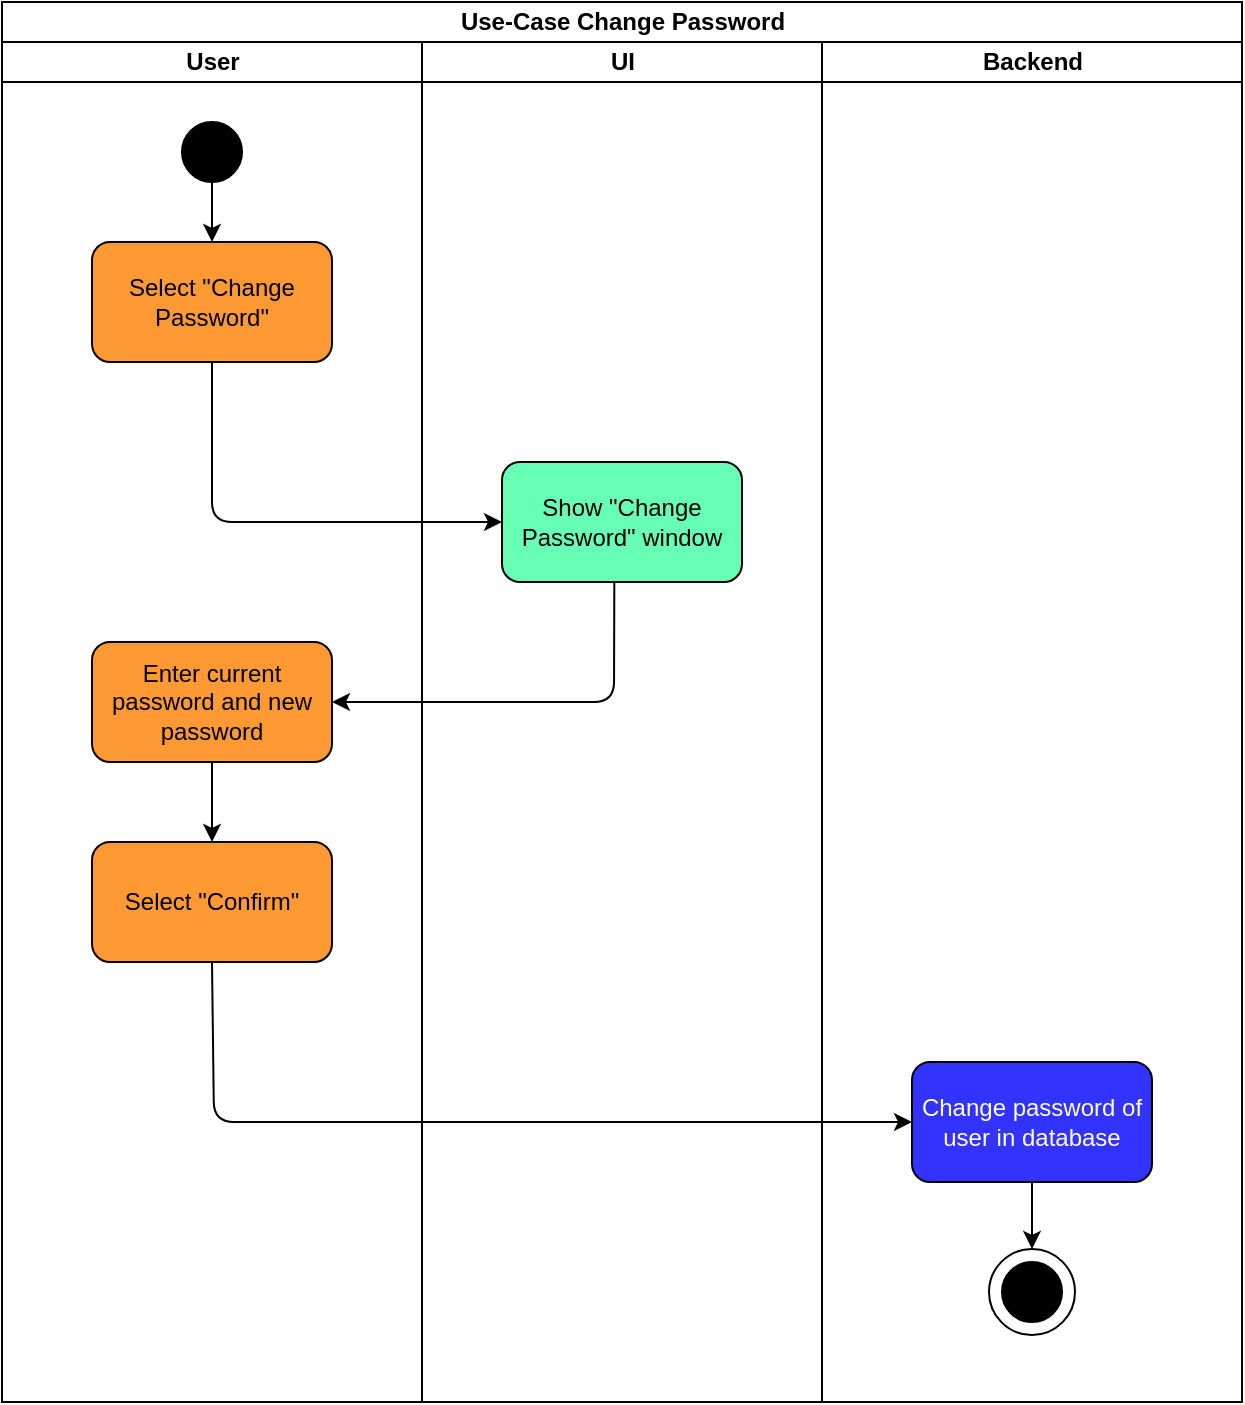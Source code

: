 <mxfile version="14.7.7" type="device"><diagram id="DR5nMQASU35WNRFTOiuM" name="Page-1"><mxGraphModel dx="1625" dy="899" grid="1" gridSize="10" guides="1" tooltips="1" connect="1" arrows="1" fold="1" page="1" pageScale="1" pageWidth="827" pageHeight="1169" math="0" shadow="0"><root><mxCell id="0"/><mxCell id="1" parent="0"/><mxCell id="ssRaBVb_2ZV8GVtvyjDG-2" value="Use-Case Change Password" style="swimlane;html=1;childLayout=stackLayout;resizeParent=1;resizeParentMax=0;startSize=20;" parent="1" vertex="1"><mxGeometry x="134" y="80" width="620" height="700" as="geometry"/></mxCell><mxCell id="ssRaBVb_2ZV8GVtvyjDG-3" value="User" style="swimlane;html=1;startSize=20;" parent="ssRaBVb_2ZV8GVtvyjDG-2" vertex="1"><mxGeometry y="20" width="210" height="680" as="geometry"/></mxCell><mxCell id="ssRaBVb_2ZV8GVtvyjDG-25" value="Select &quot;Change Password&quot;" style="rounded=1;whiteSpace=wrap;html=1;fillColor=#FF9933;" parent="ssRaBVb_2ZV8GVtvyjDG-3" vertex="1"><mxGeometry x="45" y="100" width="120" height="60" as="geometry"/></mxCell><mxCell id="5lsRJecDKNrM916koucX-5" style="edgeStyle=orthogonalEdgeStyle;rounded=0;orthogonalLoop=1;jettySize=auto;html=1;entryX=0.5;entryY=0;entryDx=0;entryDy=0;" edge="1" parent="ssRaBVb_2ZV8GVtvyjDG-3" source="ucuEDN7LWqaBvXoojuFQ-13" target="5lsRJecDKNrM916koucX-4"><mxGeometry relative="1" as="geometry"/></mxCell><mxCell id="ucuEDN7LWqaBvXoojuFQ-13" value="Enter current password and new password" style="rounded=1;whiteSpace=wrap;html=1;fillColor=#FF9933;" parent="ssRaBVb_2ZV8GVtvyjDG-3" vertex="1"><mxGeometry x="45" y="300" width="120" height="60" as="geometry"/></mxCell><mxCell id="5lsRJecDKNrM916koucX-1" style="edgeStyle=orthogonalEdgeStyle;rounded=0;orthogonalLoop=1;jettySize=auto;html=1;exitX=0.5;exitY=1;exitDx=0;exitDy=0;entryX=0.5;entryY=0;entryDx=0;entryDy=0;" edge="1" parent="ssRaBVb_2ZV8GVtvyjDG-3" source="ucuEDN7LWqaBvXoojuFQ-20" target="ssRaBVb_2ZV8GVtvyjDG-25"><mxGeometry relative="1" as="geometry"/></mxCell><mxCell id="ucuEDN7LWqaBvXoojuFQ-20" value="" style="ellipse;whiteSpace=wrap;html=1;aspect=fixed;fillColor=#000000;" parent="ssRaBVb_2ZV8GVtvyjDG-3" vertex="1"><mxGeometry x="90" y="40" width="30" height="30" as="geometry"/></mxCell><mxCell id="5lsRJecDKNrM916koucX-4" value="Select &quot;Confirm&quot;" style="rounded=1;whiteSpace=wrap;html=1;fillColor=#FF9933;" vertex="1" parent="ssRaBVb_2ZV8GVtvyjDG-3"><mxGeometry x="45" y="400" width="120" height="60" as="geometry"/></mxCell><mxCell id="ssRaBVb_2ZV8GVtvyjDG-4" value="UI" style="swimlane;html=1;startSize=20;" parent="ssRaBVb_2ZV8GVtvyjDG-2" vertex="1"><mxGeometry x="210" y="20" width="200" height="680" as="geometry"/></mxCell><mxCell id="ssRaBVb_2ZV8GVtvyjDG-10" value="Show &quot;Change Password&quot; window" style="rounded=1;whiteSpace=wrap;html=1;fillColor=#66FFB3;" parent="ssRaBVb_2ZV8GVtvyjDG-4" vertex="1"><mxGeometry x="40" y="210" width="120" height="60" as="geometry"/></mxCell><mxCell id="ucuEDN7LWqaBvXoojuFQ-6" value="" style="endArrow=classic;html=1;exitX=0.5;exitY=1;exitDx=0;exitDy=0;entryX=0;entryY=0.5;entryDx=0;entryDy=0;" parent="ssRaBVb_2ZV8GVtvyjDG-2" source="ssRaBVb_2ZV8GVtvyjDG-25" target="ssRaBVb_2ZV8GVtvyjDG-10" edge="1"><mxGeometry width="50" height="50" relative="1" as="geometry"><mxPoint x="316" y="340" as="sourcePoint"/><mxPoint x="366" y="290" as="targetPoint"/><Array as="points"><mxPoint x="105" y="260"/></Array></mxGeometry></mxCell><mxCell id="5lsRJecDKNrM916koucX-3" value="" style="endArrow=classic;html=1;exitX=0.468;exitY=1.007;exitDx=0;exitDy=0;entryX=1;entryY=0.5;entryDx=0;entryDy=0;exitPerimeter=0;" edge="1" parent="ssRaBVb_2ZV8GVtvyjDG-2" source="ssRaBVb_2ZV8GVtvyjDG-10" target="ucuEDN7LWqaBvXoojuFQ-13"><mxGeometry width="50" height="50" relative="1" as="geometry"><mxPoint x="115" y="190" as="sourcePoint"/><mxPoint x="260" y="270" as="targetPoint"/><Array as="points"><mxPoint x="306" y="350"/></Array></mxGeometry></mxCell><mxCell id="ssRaBVb_2ZV8GVtvyjDG-5" value="Backend" style="swimlane;html=1;startSize=20;" parent="ssRaBVb_2ZV8GVtvyjDG-2" vertex="1"><mxGeometry x="410" y="20" width="210" height="680" as="geometry"/></mxCell><mxCell id="ssRaBVb_2ZV8GVtvyjDG-15" value="Change password of user in database" style="rounded=1;whiteSpace=wrap;html=1;fillColor=#3333FF;fontColor=#FFFFFF;" parent="ssRaBVb_2ZV8GVtvyjDG-5" vertex="1"><mxGeometry x="45" y="510" width="120" height="60" as="geometry"/></mxCell><mxCell id="ucuEDN7LWqaBvXoojuFQ-22" value="" style="ellipse;whiteSpace=wrap;html=1;aspect=fixed;labelBackgroundColor=#000000;fillColor=none;" parent="ssRaBVb_2ZV8GVtvyjDG-5" vertex="1"><mxGeometry x="83.5" y="603.5" width="43" height="43" as="geometry"/></mxCell><mxCell id="ucuEDN7LWqaBvXoojuFQ-21" value="" style="ellipse;whiteSpace=wrap;html=1;aspect=fixed;labelBackgroundColor=#000000;fillColor=#000000;" parent="ssRaBVb_2ZV8GVtvyjDG-5" vertex="1"><mxGeometry x="90" y="610" width="30" height="30" as="geometry"/></mxCell><mxCell id="ucuEDN7LWqaBvXoojuFQ-24" value="" style="endArrow=classic;html=1;entryX=0.5;entryY=0;entryDx=0;entryDy=0;exitX=0.5;exitY=1;exitDx=0;exitDy=0;" parent="ssRaBVb_2ZV8GVtvyjDG-5" source="ssRaBVb_2ZV8GVtvyjDG-15" target="ucuEDN7LWqaBvXoojuFQ-22" edge="1"><mxGeometry width="50" height="50" relative="1" as="geometry"><mxPoint x="-94" y="360" as="sourcePoint"/><mxPoint x="-44" y="310" as="targetPoint"/></mxGeometry></mxCell><mxCell id="5lsRJecDKNrM916koucX-6" value="" style="endArrow=classic;html=1;exitX=0.5;exitY=1;exitDx=0;exitDy=0;entryX=0;entryY=0.5;entryDx=0;entryDy=0;" edge="1" parent="ssRaBVb_2ZV8GVtvyjDG-2" source="5lsRJecDKNrM916koucX-4" target="ssRaBVb_2ZV8GVtvyjDG-15"><mxGeometry width="50" height="50" relative="1" as="geometry"><mxPoint x="316.16" y="300.42" as="sourcePoint"/><mxPoint x="175" y="360" as="targetPoint"/><Array as="points"><mxPoint x="106" y="560"/></Array></mxGeometry></mxCell></root></mxGraphModel></diagram></mxfile>